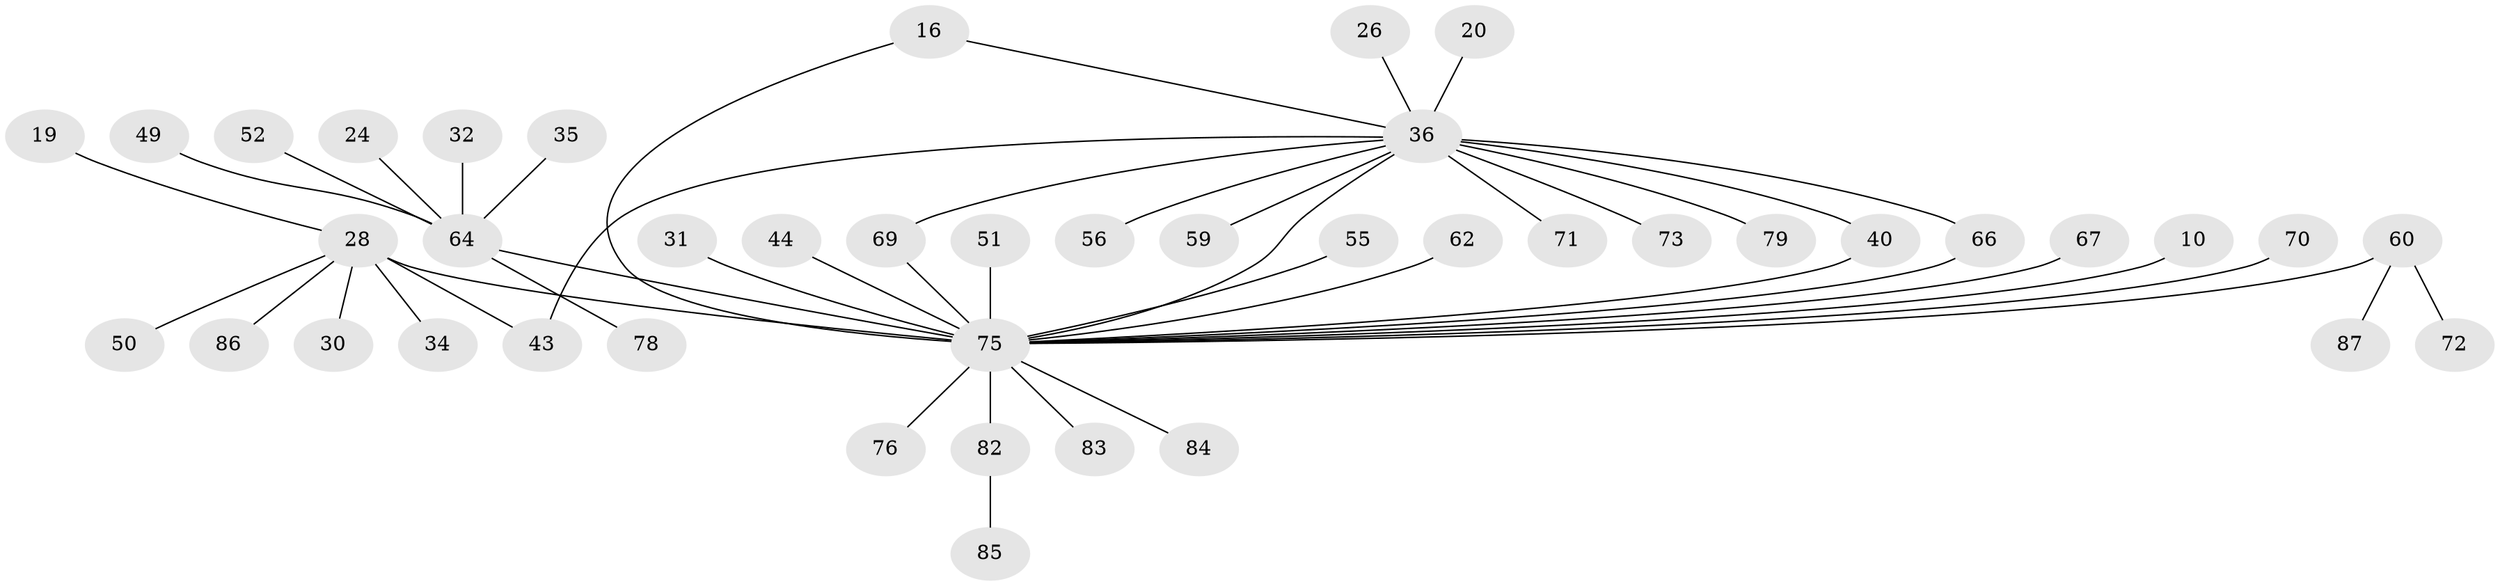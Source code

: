 // original degree distribution, {4: 0.05747126436781609, 3: 0.13793103448275862, 17: 0.011494252873563218, 14: 0.011494252873563218, 2: 0.26436781609195403, 5: 0.022988505747126436, 1: 0.45977011494252873, 18: 0.011494252873563218, 11: 0.011494252873563218, 6: 0.011494252873563218}
// Generated by graph-tools (version 1.1) at 2025/48/03/09/25 04:48:53]
// undirected, 43 vertices, 47 edges
graph export_dot {
graph [start="1"]
  node [color=gray90,style=filled];
  10;
  16;
  19;
  20 [super="+6"];
  24;
  26;
  28 [super="+25"];
  30;
  31;
  32;
  34;
  35;
  36 [super="+4+13"];
  40 [super="+17"];
  43;
  44;
  49;
  50 [super="+33+41"];
  51 [super="+29"];
  52;
  55;
  56;
  59;
  60 [super="+53+45"];
  62;
  64 [super="+14"];
  66 [super="+48"];
  67 [super="+7+54"];
  69 [super="+22"];
  70;
  71;
  72 [super="+65"];
  73;
  75 [super="+3+39+58"];
  76 [super="+46"];
  78 [super="+61"];
  79 [super="+42"];
  82 [super="+77"];
  83 [super="+80"];
  84 [super="+68"];
  85;
  86 [super="+81"];
  87;
  10 -- 75;
  16 -- 36;
  16 -- 75;
  19 -- 28;
  20 -- 36;
  24 -- 64;
  26 -- 36;
  28 -- 43;
  28 -- 34;
  28 -- 30;
  28 -- 50;
  28 -- 86;
  28 -- 75 [weight=3];
  31 -- 75;
  32 -- 64;
  35 -- 64;
  36 -- 40 [weight=2];
  36 -- 71;
  36 -- 73;
  36 -- 43;
  36 -- 56;
  36 -- 59;
  36 -- 69;
  36 -- 79;
  36 -- 66;
  36 -- 75;
  40 -- 75 [weight=2];
  44 -- 75;
  49 -- 64;
  51 -- 75 [weight=2];
  52 -- 64;
  55 -- 75;
  60 -- 87;
  60 -- 72;
  60 -- 75 [weight=3];
  62 -- 75;
  64 -- 75 [weight=4];
  64 -- 78;
  66 -- 75 [weight=2];
  67 -- 75;
  69 -- 75 [weight=2];
  70 -- 75;
  75 -- 84 [weight=2];
  75 -- 76;
  75 -- 82 [weight=4];
  75 -- 83;
  82 -- 85;
}
